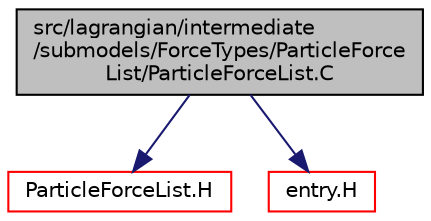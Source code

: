 digraph "src/lagrangian/intermediate/submodels/ForceTypes/ParticleForceList/ParticleForceList.C"
{
  bgcolor="transparent";
  edge [fontname="Helvetica",fontsize="10",labelfontname="Helvetica",labelfontsize="10"];
  node [fontname="Helvetica",fontsize="10",shape=record];
  Node1 [label="src/lagrangian/intermediate\l/submodels/ForceTypes/ParticleForce\lList/ParticleForceList.C",height=0.2,width=0.4,color="black", fillcolor="grey75", style="filled" fontcolor="black"];
  Node1 -> Node2 [color="midnightblue",fontsize="10",style="solid",fontname="Helvetica"];
  Node2 [label="ParticleForceList.H",height=0.2,width=0.4,color="red",URL="$ParticleForceList_8H.html"];
  Node1 -> Node3 [color="midnightblue",fontsize="10",style="solid",fontname="Helvetica"];
  Node3 [label="entry.H",height=0.2,width=0.4,color="red",URL="$entry_8H.html"];
}
